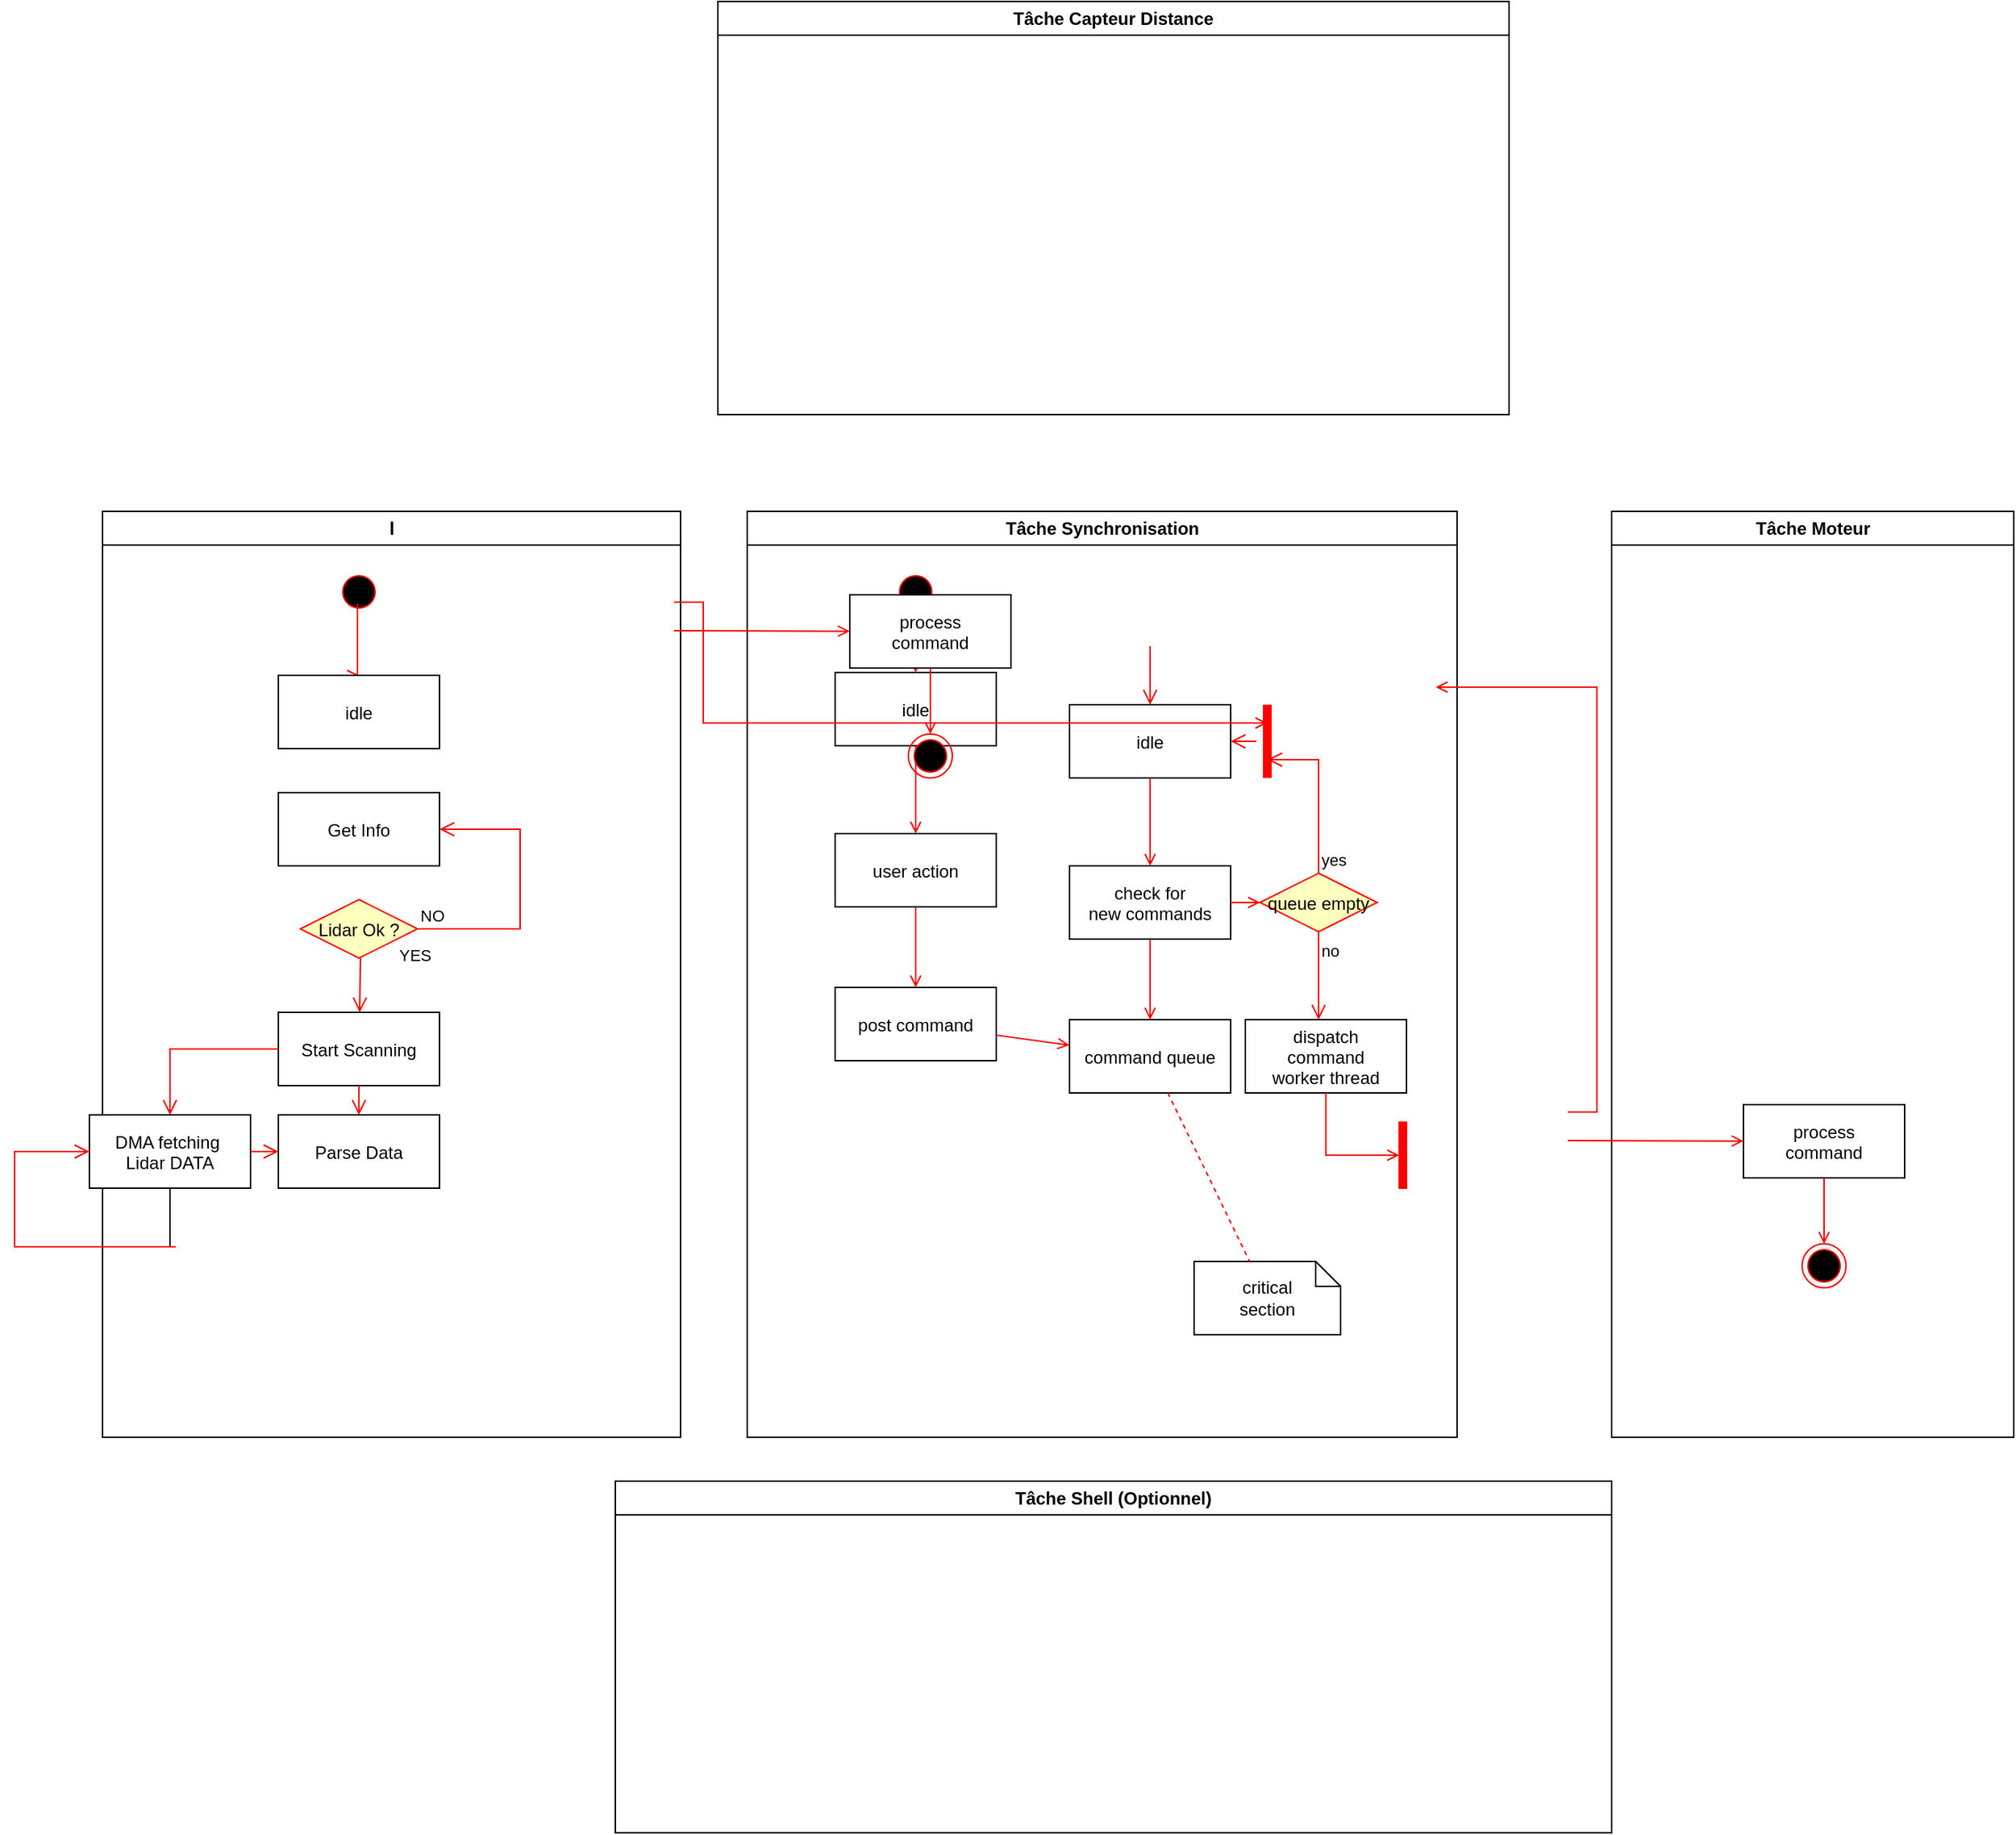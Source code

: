 <mxfile version="25.0.1">
  <diagram name="Page-1" id="e7e014a7-5840-1c2e-5031-d8a46d1fe8dd">
    <mxGraphModel dx="2521" dy="1616" grid="1" gridSize="10" guides="1" tooltips="1" connect="1" arrows="1" fold="1" page="1" pageScale="1" pageWidth="1169" pageHeight="826" background="none" math="0" shadow="0">
      <root>
        <mxCell id="0" />
        <mxCell id="1" parent="0" />
        <mxCell id="2" value="Tâche Synchronisation" style="swimlane;whiteSpace=wrap" parent="1" vertex="1">
          <mxGeometry x="-190" y="128" width="484.5" height="632" as="geometry" />
        </mxCell>
        <mxCell id="5" value="" style="ellipse;shape=startState;fillColor=#000000;strokeColor=#ff0000;" parent="2" vertex="1">
          <mxGeometry x="100" y="40" width="30" height="30" as="geometry" />
        </mxCell>
        <mxCell id="6" value="" style="edgeStyle=elbowEdgeStyle;elbow=horizontal;verticalAlign=bottom;endArrow=open;endSize=8;strokeColor=#FF0000;endFill=1;rounded=0" parent="2" source="5" target="7" edge="1">
          <mxGeometry x="100" y="40" as="geometry">
            <mxPoint x="115" y="110" as="targetPoint" />
          </mxGeometry>
        </mxCell>
        <mxCell id="7" value="idle" style="" parent="2" vertex="1">
          <mxGeometry x="60" y="110" width="110" height="50" as="geometry" />
        </mxCell>
        <mxCell id="8" value="user action" style="" parent="2" vertex="1">
          <mxGeometry x="60" y="220" width="110" height="50" as="geometry" />
        </mxCell>
        <mxCell id="9" value="" style="endArrow=open;strokeColor=#FF0000;endFill=1;rounded=0" parent="2" source="7" target="8" edge="1">
          <mxGeometry relative="1" as="geometry" />
        </mxCell>
        <mxCell id="10" value="post command" style="" parent="2" vertex="1">
          <mxGeometry x="60" y="325" width="110" height="50" as="geometry" />
        </mxCell>
        <mxCell id="11" value="" style="endArrow=open;strokeColor=#FF0000;endFill=1;rounded=0" parent="2" source="8" target="10" edge="1">
          <mxGeometry relative="1" as="geometry" />
        </mxCell>
        <mxCell id="14" value="" style="edgeStyle=elbowEdgeStyle;elbow=horizontal;verticalAlign=bottom;endArrow=open;endSize=8;strokeColor=#FF0000;endFill=1;rounded=0" parent="2" target="15" edge="1">
          <mxGeometry x="-400" y="20" as="geometry">
            <mxPoint x="255" y="112" as="targetPoint" />
            <mxPoint x="275" y="92" as="sourcePoint" />
          </mxGeometry>
        </mxCell>
        <mxCell id="15" value="idle" style="" parent="2" vertex="1">
          <mxGeometry x="220" y="132" width="110" height="50" as="geometry" />
        </mxCell>
        <mxCell id="16" value="check for &#xa;new commands" style="" parent="2" vertex="1">
          <mxGeometry x="220" y="242" width="110" height="50" as="geometry" />
        </mxCell>
        <mxCell id="17" value="" style="endArrow=open;strokeColor=#FF0000;endFill=1;rounded=0" parent="2" source="15" target="16" edge="1">
          <mxGeometry relative="1" as="geometry" />
        </mxCell>
        <mxCell id="18" value="command queue" style="" parent="2" vertex="1">
          <mxGeometry x="220" y="347" width="110" height="50" as="geometry" />
        </mxCell>
        <mxCell id="19" value="" style="endArrow=open;strokeColor=#FF0000;endFill=1;rounded=0" parent="2" source="16" target="18" edge="1">
          <mxGeometry relative="1" as="geometry" />
        </mxCell>
        <mxCell id="21" value="queue empty" style="rhombus;fillColor=#ffffc0;strokeColor=#ff0000;" parent="2" vertex="1">
          <mxGeometry x="350" y="247" width="80" height="40" as="geometry" />
        </mxCell>
        <mxCell id="22" value="yes" style="edgeStyle=elbowEdgeStyle;elbow=horizontal;align=left;verticalAlign=bottom;endArrow=open;endSize=8;strokeColor=#FF0000;exitX=0.5;exitY=0;endFill=1;rounded=0;entryX=0.75;entryY=0.5;entryPerimeter=0" parent="2" source="21" target="25" edge="1">
          <mxGeometry x="-1" relative="1" as="geometry">
            <mxPoint x="360" y="172" as="targetPoint" />
            <Array as="points">
              <mxPoint x="390" y="202" />
            </Array>
            <mxPoint as="offset" />
          </mxGeometry>
        </mxCell>
        <mxCell id="23" value="no" style="edgeStyle=elbowEdgeStyle;elbow=horizontal;align=left;verticalAlign=top;endArrow=open;endSize=8;strokeColor=#FF0000;endFill=1;rounded=0" parent="2" source="21" target="30" edge="1">
          <mxGeometry x="-1" relative="1" as="geometry">
            <mxPoint x="390" y="327" as="targetPoint" />
          </mxGeometry>
        </mxCell>
        <mxCell id="24" value="" style="endArrow=open;strokeColor=#FF0000;endFill=1;rounded=0" parent="2" source="16" target="21" edge="1">
          <mxGeometry relative="1" as="geometry" />
        </mxCell>
        <mxCell id="25" value="" style="shape=line;strokeWidth=6;strokeColor=#ff0000;rotation=90" parent="2" vertex="1">
          <mxGeometry x="330" y="149.5" width="50" height="15" as="geometry" />
        </mxCell>
        <mxCell id="26" value="" style="edgeStyle=elbowEdgeStyle;elbow=horizontal;verticalAlign=bottom;endArrow=open;endSize=8;strokeColor=#FF0000;endFill=1;rounded=0" parent="2" source="25" target="15" edge="1">
          <mxGeometry x="-310" y="90" as="geometry">
            <mxPoint x="430" y="162" as="targetPoint" />
          </mxGeometry>
        </mxCell>
        <mxCell id="30" value="dispatch&#xa;command&#xa;worker thread" style="" parent="2" vertex="1">
          <mxGeometry x="340" y="347" width="110" height="50" as="geometry" />
        </mxCell>
        <mxCell id="31" value="critical&#xa;section" style="shape=note;whiteSpace=wrap;size=17" parent="2" vertex="1">
          <mxGeometry x="305" y="512" width="100" height="50" as="geometry" />
        </mxCell>
        <mxCell id="32" value="" style="endArrow=none;strokeColor=#FF0000;endFill=0;rounded=0;dashed=1" parent="2" source="18" target="31" edge="1">
          <mxGeometry relative="1" as="geometry" />
        </mxCell>
        <mxCell id="34" value="" style="whiteSpace=wrap;strokeColor=#FF0000;fillColor=#FF0000" parent="2" vertex="1">
          <mxGeometry x="445" y="417" width="5" height="45" as="geometry" />
        </mxCell>
        <mxCell id="41" value="" style="edgeStyle=elbowEdgeStyle;elbow=horizontal;entryX=0;entryY=0.5;strokeColor=#FF0000;endArrow=open;endFill=1;rounded=0" parent="2" source="30" target="34" edge="1">
          <mxGeometry width="100" height="100" relative="1" as="geometry">
            <mxPoint x="260" y="502" as="sourcePoint" />
            <mxPoint x="360" y="402" as="targetPoint" />
            <Array as="points">
              <mxPoint x="395" y="422" />
            </Array>
          </mxGeometry>
        </mxCell>
        <mxCell id="20" value="" style="endArrow=open;strokeColor=#FF0000;endFill=1;rounded=0" parent="2" source="10" target="18" edge="1">
          <mxGeometry relative="1" as="geometry" />
        </mxCell>
        <mxCell id="3" value="l" style="swimlane;whiteSpace=wrap;points=[[0,0,0,0,0],[0,0.25,0,0,0],[0,0.5,0,0,0],[0,0.75,0,0,0],[0,1,0,0,0],[0.25,0,0,0,0],[0.25,1,0,0,0],[0.5,0,0,0,0],[0.5,1,0,0,0],[0.75,0,0,0,0],[0.75,1,0,0,0],[1,0,0,0,0],[1,0.25,0,0,0],[1,0.5,0,0,0],[1,0.75,0,0,0],[1,1,0,0,0]];" parent="1" vertex="1">
          <mxGeometry x="-630" y="128" width="394.5" height="632" as="geometry" />
        </mxCell>
        <mxCell id="13" value="" style="ellipse;shape=startState;fillColor=#000000;strokeColor=#ff0000;" parent="3" vertex="1">
          <mxGeometry x="160" y="40" width="30" height="30" as="geometry" />
        </mxCell>
        <mxCell id="12" value="" style="edgeStyle=elbowEdgeStyle;elbow=horizontal;strokeColor=#FF0000;endArrow=open;endFill=1;rounded=0;exitX=0.467;exitY=0.763;exitDx=0;exitDy=0;exitPerimeter=0;entryX=0.5;entryY=0;entryDx=0;entryDy=0;" parent="3" source="13" target="S2UzXBr5Zmkb8bIeER8B-59" edge="1">
          <mxGeometry width="100" height="100" relative="1" as="geometry">
            <mxPoint x="150" y="322" as="sourcePoint" />
            <mxPoint x="174" y="152" as="targetPoint" />
            <Array as="points">
              <mxPoint x="174" y="112" />
            </Array>
          </mxGeometry>
        </mxCell>
        <mxCell id="S2UzXBr5Zmkb8bIeER8B-57" value="Get Info" style="" vertex="1" parent="3">
          <mxGeometry x="120" y="192" width="110" height="50" as="geometry" />
        </mxCell>
        <mxCell id="S2UzXBr5Zmkb8bIeER8B-58" value="Lidar Ok ?" style="rhombus;fillColor=#ffffc0;strokeColor=#ff0000;" vertex="1" parent="3">
          <mxGeometry x="135" y="265" width="80" height="40" as="geometry" />
        </mxCell>
        <mxCell id="S2UzXBr5Zmkb8bIeER8B-59" value="idle" style="" vertex="1" parent="3">
          <mxGeometry x="120" y="112" width="110" height="50" as="geometry" />
        </mxCell>
        <mxCell id="S2UzXBr5Zmkb8bIeER8B-60" value="NO" style="edgeStyle=elbowEdgeStyle;elbow=horizontal;align=left;verticalAlign=bottom;endArrow=open;endSize=8;strokeColor=#FF0000;exitX=1;exitY=0.5;endFill=1;rounded=0;entryX=1;entryY=0.5;entryDx=0;entryDy=0;exitDx=0;exitDy=0;" edge="1" parent="3" source="S2UzXBr5Zmkb8bIeER8B-58" target="S2UzXBr5Zmkb8bIeER8B-57">
          <mxGeometry x="-1" relative="1" as="geometry">
            <mxPoint x="250" y="228" as="targetPoint" />
            <Array as="points">
              <mxPoint x="285" y="260" />
            </Array>
            <mxPoint x="285" y="305" as="sourcePoint" />
          </mxGeometry>
        </mxCell>
        <mxCell id="S2UzXBr5Zmkb8bIeER8B-61" value="YES" style="edgeStyle=elbowEdgeStyle;elbow=horizontal;align=left;verticalAlign=bottom;endArrow=open;endSize=8;strokeColor=#FF0000;exitX=0.5;exitY=1;endFill=1;rounded=0;exitDx=0;exitDy=0;entryX=0.5;entryY=0;entryDx=0;entryDy=0;" edge="1" parent="3" target="S2UzXBr5Zmkb8bIeER8B-62">
          <mxGeometry x="-0.603" y="25" relative="1" as="geometry">
            <mxPoint x="174" y="362" as="targetPoint" />
            <Array as="points" />
            <mxPoint x="176" y="305.0" as="sourcePoint" />
            <mxPoint as="offset" />
          </mxGeometry>
        </mxCell>
        <mxCell id="S2UzXBr5Zmkb8bIeER8B-62" value="Start Scanning" style="" vertex="1" parent="3">
          <mxGeometry x="120" y="342" width="110" height="50" as="geometry" />
        </mxCell>
        <mxCell id="S2UzXBr5Zmkb8bIeER8B-64" value="Parse Data" style="" vertex="1" parent="3">
          <mxGeometry x="120" y="412" width="110" height="50" as="geometry" />
        </mxCell>
        <mxCell id="S2UzXBr5Zmkb8bIeER8B-65" value="" style="edgeStyle=elbowEdgeStyle;elbow=horizontal;align=left;verticalAlign=bottom;endArrow=open;endSize=8;strokeColor=#FF0000;exitX=0.5;exitY=1;endFill=1;rounded=0;exitDx=0;exitDy=0;entryX=0.5;entryY=0;entryDx=0;entryDy=0;" edge="1" parent="3" source="S2UzXBr5Zmkb8bIeER8B-62" target="S2UzXBr5Zmkb8bIeER8B-64">
          <mxGeometry x="-0.603" y="25" relative="1" as="geometry">
            <mxPoint x="185" y="352" as="targetPoint" />
            <Array as="points" />
            <mxPoint x="186" y="315.0" as="sourcePoint" />
            <mxPoint as="offset" />
          </mxGeometry>
        </mxCell>
        <mxCell id="S2UzXBr5Zmkb8bIeER8B-66" value="DMA fetching &#xa;Lidar DATA" style="" vertex="1" parent="3">
          <mxGeometry x="-9" y="412" width="110" height="50" as="geometry" />
        </mxCell>
        <mxCell id="S2UzXBr5Zmkb8bIeER8B-68" value="" style="edgeStyle=elbowEdgeStyle;elbow=horizontal;align=left;verticalAlign=bottom;endArrow=open;endSize=8;strokeColor=#FF0000;exitX=0;exitY=0.5;endFill=1;rounded=0;exitDx=0;exitDy=0;entryX=0.5;entryY=0;entryDx=0;entryDy=0;" edge="1" parent="3" source="S2UzXBr5Zmkb8bIeER8B-62" target="S2UzXBr5Zmkb8bIeER8B-66">
          <mxGeometry x="-0.603" y="25" relative="1" as="geometry">
            <mxPoint x="30" y="362" as="targetPoint" />
            <Array as="points">
              <mxPoint x="46" y="367" />
            </Array>
            <mxPoint x="186" y="315.0" as="sourcePoint" />
            <mxPoint as="offset" />
          </mxGeometry>
        </mxCell>
        <mxCell id="S2UzXBr5Zmkb8bIeER8B-69" value="" style="edgeStyle=elbowEdgeStyle;elbow=horizontal;align=left;verticalAlign=bottom;endArrow=open;endSize=8;strokeColor=#FF0000;exitX=1;exitY=0.5;endFill=1;rounded=0;exitDx=0;exitDy=0;entryX=0;entryY=0.5;entryDx=0;entryDy=0;" edge="1" parent="3" source="S2UzXBr5Zmkb8bIeER8B-66" target="S2UzXBr5Zmkb8bIeER8B-64">
          <mxGeometry x="-0.603" y="25" relative="1" as="geometry">
            <mxPoint x="56" y="422" as="targetPoint" />
            <Array as="points">
              <mxPoint x="110" y="432" />
            </Array>
            <mxPoint x="130" y="377" as="sourcePoint" />
            <mxPoint as="offset" />
          </mxGeometry>
        </mxCell>
        <mxCell id="4" value="Tâche Capteur Distance" style="swimlane;whiteSpace=wrap" parent="1" vertex="1">
          <mxGeometry x="-210" y="-220" width="540" height="282" as="geometry" />
        </mxCell>
        <mxCell id="33" value="process&#xa;command" style="" parent="4" vertex="1">
          <mxGeometry x="90" y="405" width="110" height="50" as="geometry" />
        </mxCell>
        <mxCell id="35" value="" style="edgeStyle=elbowEdgeStyle;elbow=horizontal;strokeColor=#FF0000;endArrow=open;endFill=1;rounded=0;entryX=0.25;entryY=0.5;entryPerimeter=0" parent="4" target="25" edge="1">
          <mxGeometry width="100" height="100" relative="1" as="geometry">
            <mxPoint x="-30" y="410" as="sourcePoint" />
            <mxPoint x="-120" y="120" as="targetPoint" />
            <Array as="points">
              <mxPoint x="-10" y="135" />
            </Array>
          </mxGeometry>
        </mxCell>
        <mxCell id="37" value="" style="edgeStyle=none;strokeColor=#FF0000;endArrow=open;endFill=1;rounded=0" parent="4" target="33" edge="1">
          <mxGeometry width="100" height="100" relative="1" as="geometry">
            <mxPoint x="-30" y="429.5" as="sourcePoint" />
            <mxPoint x="90" y="429.5" as="targetPoint" />
          </mxGeometry>
        </mxCell>
        <mxCell id="38" value="" style="ellipse;shape=endState;fillColor=#000000;strokeColor=#ff0000" parent="4" vertex="1">
          <mxGeometry x="130" y="500" width="30" height="30" as="geometry" />
        </mxCell>
        <mxCell id="39" value="" style="endArrow=open;strokeColor=#FF0000;endFill=1;rounded=0" parent="4" source="33" target="38" edge="1">
          <mxGeometry relative="1" as="geometry" />
        </mxCell>
        <mxCell id="S2UzXBr5Zmkb8bIeER8B-41" value="Tâche Moteur" style="swimlane;whiteSpace=wrap" vertex="1" parent="1">
          <mxGeometry x="400" y="128" width="274.5" height="632" as="geometry" />
        </mxCell>
        <mxCell id="S2UzXBr5Zmkb8bIeER8B-42" value="process&#xa;command" style="" vertex="1" parent="S2UzXBr5Zmkb8bIeER8B-41">
          <mxGeometry x="90" y="405" width="110" height="50" as="geometry" />
        </mxCell>
        <mxCell id="S2UzXBr5Zmkb8bIeER8B-43" value="" style="edgeStyle=elbowEdgeStyle;elbow=horizontal;strokeColor=#FF0000;endArrow=open;endFill=1;rounded=0;entryX=0.25;entryY=0.5;entryPerimeter=0" edge="1" parent="S2UzXBr5Zmkb8bIeER8B-41">
          <mxGeometry width="100" height="100" relative="1" as="geometry">
            <mxPoint x="-30" y="410" as="sourcePoint" />
            <mxPoint x="-120" y="120" as="targetPoint" />
            <Array as="points">
              <mxPoint x="-10" y="135" />
            </Array>
          </mxGeometry>
        </mxCell>
        <mxCell id="S2UzXBr5Zmkb8bIeER8B-44" value="" style="edgeStyle=none;strokeColor=#FF0000;endArrow=open;endFill=1;rounded=0" edge="1" parent="S2UzXBr5Zmkb8bIeER8B-41" target="S2UzXBr5Zmkb8bIeER8B-42">
          <mxGeometry width="100" height="100" relative="1" as="geometry">
            <mxPoint x="-30" y="429.5" as="sourcePoint" />
            <mxPoint x="90" y="429.5" as="targetPoint" />
          </mxGeometry>
        </mxCell>
        <mxCell id="S2UzXBr5Zmkb8bIeER8B-45" value="" style="ellipse;shape=endState;fillColor=#000000;strokeColor=#ff0000" vertex="1" parent="S2UzXBr5Zmkb8bIeER8B-41">
          <mxGeometry x="130" y="500" width="30" height="30" as="geometry" />
        </mxCell>
        <mxCell id="S2UzXBr5Zmkb8bIeER8B-46" value="" style="endArrow=open;strokeColor=#FF0000;endFill=1;rounded=0" edge="1" parent="S2UzXBr5Zmkb8bIeER8B-41" source="S2UzXBr5Zmkb8bIeER8B-42" target="S2UzXBr5Zmkb8bIeER8B-45">
          <mxGeometry relative="1" as="geometry" />
        </mxCell>
        <mxCell id="S2UzXBr5Zmkb8bIeER8B-47" value="Tâche Shell (Optionnel)" style="swimlane;whiteSpace=wrap" vertex="1" parent="1">
          <mxGeometry x="-280" y="790" width="680" height="240" as="geometry" />
        </mxCell>
        <mxCell id="S2UzXBr5Zmkb8bIeER8B-77" value="" style="endArrow=none;html=1;rounded=0;exitX=0.5;exitY=1;exitDx=0;exitDy=0;" edge="1" parent="1" source="S2UzXBr5Zmkb8bIeER8B-66">
          <mxGeometry width="50" height="50" relative="1" as="geometry">
            <mxPoint x="-350" y="600" as="sourcePoint" />
            <mxPoint x="-584" y="630" as="targetPoint" />
          </mxGeometry>
        </mxCell>
        <mxCell id="S2UzXBr5Zmkb8bIeER8B-78" value="" style="edgeStyle=elbowEdgeStyle;elbow=horizontal;align=left;verticalAlign=bottom;endArrow=open;endSize=8;strokeColor=#FF0000;endFill=1;rounded=0;entryX=0;entryY=0.5;entryDx=0;entryDy=0;" edge="1" parent="1" target="S2UzXBr5Zmkb8bIeER8B-66">
          <mxGeometry x="-0.603" y="25" relative="1" as="geometry">
            <mxPoint x="-574" y="550" as="targetPoint" />
            <Array as="points">
              <mxPoint x="-690" y="620" />
            </Array>
            <mxPoint x="-580" y="630" as="sourcePoint" />
            <mxPoint as="offset" />
          </mxGeometry>
        </mxCell>
      </root>
    </mxGraphModel>
  </diagram>
</mxfile>
